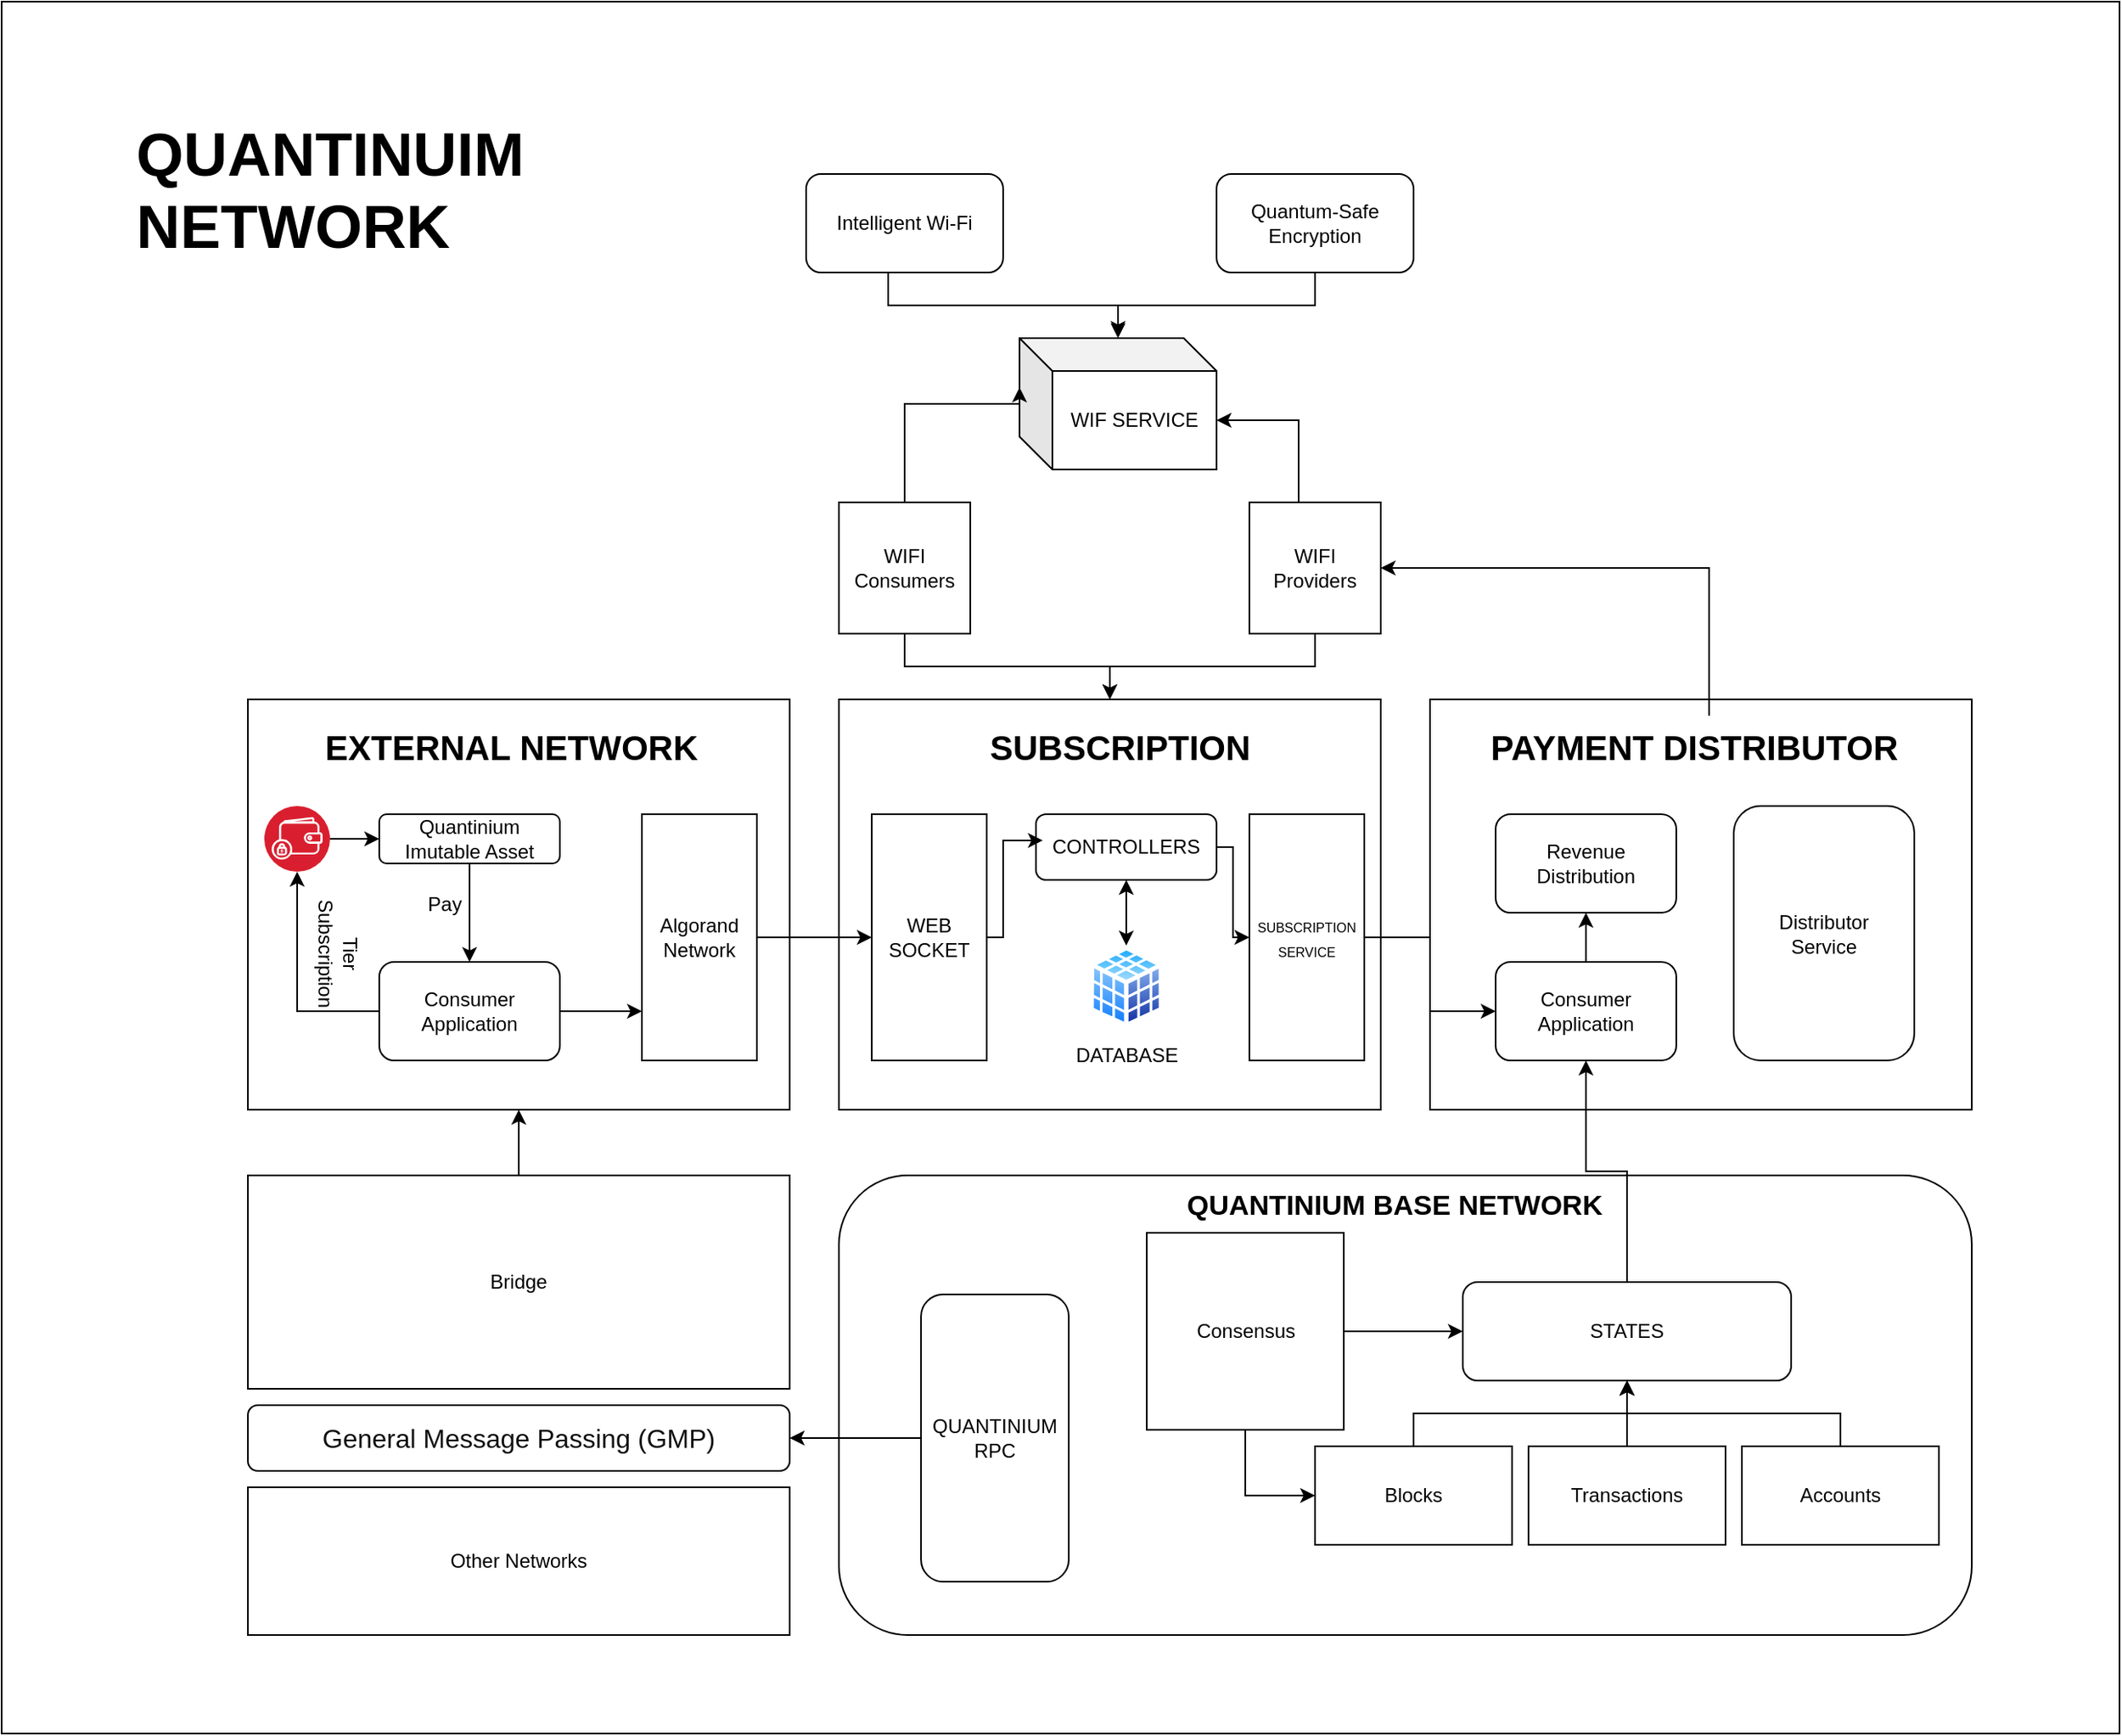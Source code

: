 <mxfile version="24.7.6">
  <diagram name="Page-1" id="238rUeQwhfSeOOqvywA4">
    <mxGraphModel dx="3524" dy="2454" grid="1" gridSize="10" guides="1" tooltips="1" connect="1" arrows="1" fold="1" page="1" pageScale="1" pageWidth="850" pageHeight="1100" math="0" shadow="0">
      <root>
        <mxCell id="0" />
        <mxCell id="1" parent="0" />
        <mxCell id="r4k54PH9zmOksumeJLMc-48" value="" style="rounded=0;whiteSpace=wrap;html=1;" vertex="1" parent="1">
          <mxGeometry x="-620" y="-1090" width="1290" height="1055" as="geometry" />
        </mxCell>
        <mxCell id="r4k54PH9zmOksumeJLMc-3" style="edgeStyle=orthogonalEdgeStyle;rounded=0;orthogonalLoop=1;jettySize=auto;html=1;" edge="1" parent="1" source="r4k54PH9zmOksumeJLMc-1" target="r4k54PH9zmOksumeJLMc-2">
          <mxGeometry relative="1" as="geometry" />
        </mxCell>
        <mxCell id="r4k54PH9zmOksumeJLMc-1" value="Quantum-Safe Encryption" style="rounded=1;whiteSpace=wrap;html=1;" vertex="1" parent="1">
          <mxGeometry x="120" y="-985" width="120" height="60" as="geometry" />
        </mxCell>
        <mxCell id="r4k54PH9zmOksumeJLMc-2" value="WIF SERVICE" style="shape=cube;whiteSpace=wrap;html=1;boundedLbl=1;backgroundOutline=1;darkOpacity=0.05;darkOpacity2=0.1;" vertex="1" parent="1">
          <mxGeometry y="-885" width="120" height="80" as="geometry" />
        </mxCell>
        <mxCell id="r4k54PH9zmOksumeJLMc-4" value="Intelligent Wi-Fi" style="rounded=1;whiteSpace=wrap;html=1;" vertex="1" parent="1">
          <mxGeometry x="-130" y="-985" width="120" height="60" as="geometry" />
        </mxCell>
        <mxCell id="r4k54PH9zmOksumeJLMc-5" style="edgeStyle=orthogonalEdgeStyle;rounded=0;orthogonalLoop=1;jettySize=auto;html=1;entryX=0.5;entryY=-0.017;entryDx=0;entryDy=0;entryPerimeter=0;" edge="1" parent="1" source="r4k54PH9zmOksumeJLMc-4" target="r4k54PH9zmOksumeJLMc-2">
          <mxGeometry relative="1" as="geometry">
            <Array as="points">
              <mxPoint x="-80" y="-905" />
              <mxPoint x="60" y="-905" />
            </Array>
          </mxGeometry>
        </mxCell>
        <mxCell id="r4k54PH9zmOksumeJLMc-42" style="edgeStyle=orthogonalEdgeStyle;rounded=0;orthogonalLoop=1;jettySize=auto;html=1;entryX=0.5;entryY=0;entryDx=0;entryDy=0;" edge="1" parent="1" source="r4k54PH9zmOksumeJLMc-6" target="r4k54PH9zmOksumeJLMc-8">
          <mxGeometry relative="1" as="geometry" />
        </mxCell>
        <mxCell id="r4k54PH9zmOksumeJLMc-6" value="WIFI Providers" style="whiteSpace=wrap;html=1;aspect=fixed;" vertex="1" parent="1">
          <mxGeometry x="140" y="-785" width="80" height="80" as="geometry" />
        </mxCell>
        <mxCell id="r4k54PH9zmOksumeJLMc-36" style="edgeStyle=orthogonalEdgeStyle;rounded=0;orthogonalLoop=1;jettySize=auto;html=1;entryX=0.5;entryY=0;entryDx=0;entryDy=0;" edge="1" parent="1" source="r4k54PH9zmOksumeJLMc-7" target="r4k54PH9zmOksumeJLMc-8">
          <mxGeometry relative="1" as="geometry" />
        </mxCell>
        <mxCell id="r4k54PH9zmOksumeJLMc-7" value="WIFI&lt;br&gt;Consumers" style="whiteSpace=wrap;html=1;aspect=fixed;" vertex="1" parent="1">
          <mxGeometry x="-110" y="-785" width="80" height="80" as="geometry" />
        </mxCell>
        <mxCell id="r4k54PH9zmOksumeJLMc-8" value="" style="rounded=0;whiteSpace=wrap;html=1;" vertex="1" parent="1">
          <mxGeometry x="-110" y="-665" width="330" height="250" as="geometry" />
        </mxCell>
        <mxCell id="r4k54PH9zmOksumeJLMc-9" value="&lt;h1 style=&quot;margin-top: 0px; font-size: 21px;&quot;&gt;&lt;font style=&quot;font-size: 21px;&quot;&gt;SUBSCRIPTION&lt;/font&gt;&lt;/h1&gt;&lt;p style=&quot;font-size: 21px;&quot;&gt;&lt;br&gt;&lt;/p&gt;" style="text;html=1;whiteSpace=wrap;overflow=hidden;rounded=0;" vertex="1" parent="1">
          <mxGeometry x="-20" y="-655" width="160" height="40" as="geometry" />
        </mxCell>
        <mxCell id="r4k54PH9zmOksumeJLMc-10" value="" style="rounded=0;whiteSpace=wrap;html=1;" vertex="1" parent="1">
          <mxGeometry x="-470" y="-665" width="330" height="250" as="geometry" />
        </mxCell>
        <mxCell id="r4k54PH9zmOksumeJLMc-11" value="&lt;h1 style=&quot;margin-top: 0px; font-size: 21px;&quot;&gt;EXTERNAL NETWORK&lt;/h1&gt;" style="text;html=1;whiteSpace=wrap;overflow=hidden;rounded=0;" vertex="1" parent="1">
          <mxGeometry x="-425" y="-655" width="240" height="40" as="geometry" />
        </mxCell>
        <mxCell id="r4k54PH9zmOksumeJLMc-12" value="" style="rounded=0;whiteSpace=wrap;html=1;" vertex="1" parent="1">
          <mxGeometry x="250" y="-665" width="330" height="250" as="geometry" />
        </mxCell>
        <mxCell id="r4k54PH9zmOksumeJLMc-43" style="edgeStyle=orthogonalEdgeStyle;rounded=0;orthogonalLoop=1;jettySize=auto;html=1;entryX=1;entryY=0.5;entryDx=0;entryDy=0;" edge="1" parent="1" source="r4k54PH9zmOksumeJLMc-13" target="r4k54PH9zmOksumeJLMc-6">
          <mxGeometry relative="1" as="geometry">
            <Array as="points">
              <mxPoint x="420" y="-745" />
            </Array>
          </mxGeometry>
        </mxCell>
        <mxCell id="r4k54PH9zmOksumeJLMc-13" value="&lt;h1 style=&quot;margin-top: 0px; font-size: 21px;&quot;&gt;PAYMENT DISTRIBUTOR&lt;/h1&gt;" style="text;html=1;whiteSpace=wrap;overflow=hidden;rounded=0;" vertex="1" parent="1">
          <mxGeometry x="285" y="-655" width="260" height="40" as="geometry" />
        </mxCell>
        <mxCell id="r4k54PH9zmOksumeJLMc-14" style="edgeStyle=orthogonalEdgeStyle;rounded=0;orthogonalLoop=1;jettySize=auto;html=1;entryX=0;entryY=0;entryDx=0;entryDy=30;entryPerimeter=0;" edge="1" parent="1" source="r4k54PH9zmOksumeJLMc-7" target="r4k54PH9zmOksumeJLMc-2">
          <mxGeometry relative="1" as="geometry">
            <Array as="points">
              <mxPoint x="-70" y="-845" />
              <mxPoint y="-845" />
            </Array>
          </mxGeometry>
        </mxCell>
        <mxCell id="r4k54PH9zmOksumeJLMc-16" style="edgeStyle=orthogonalEdgeStyle;rounded=0;orthogonalLoop=1;jettySize=auto;html=1;entryX=0;entryY=0;entryDx=120;entryDy=50;entryPerimeter=0;" edge="1" parent="1" source="r4k54PH9zmOksumeJLMc-6" target="r4k54PH9zmOksumeJLMc-2">
          <mxGeometry relative="1" as="geometry">
            <Array as="points">
              <mxPoint x="170" y="-835" />
            </Array>
          </mxGeometry>
        </mxCell>
        <mxCell id="r4k54PH9zmOksumeJLMc-20" value="" style="edgeStyle=orthogonalEdgeStyle;rounded=0;orthogonalLoop=1;jettySize=auto;html=1;" edge="1" parent="1" source="r4k54PH9zmOksumeJLMc-17" target="r4k54PH9zmOksumeJLMc-18">
          <mxGeometry relative="1" as="geometry" />
        </mxCell>
        <mxCell id="r4k54PH9zmOksumeJLMc-17" value="Quantinium&lt;br&gt;Imutable Asset" style="rounded=1;whiteSpace=wrap;html=1;" vertex="1" parent="1">
          <mxGeometry x="-390" y="-595" width="110" height="30" as="geometry" />
        </mxCell>
        <mxCell id="r4k54PH9zmOksumeJLMc-24" style="edgeStyle=orthogonalEdgeStyle;rounded=0;orthogonalLoop=1;jettySize=auto;html=1;entryX=0.5;entryY=1;entryDx=0;entryDy=0;" edge="1" parent="1" source="r4k54PH9zmOksumeJLMc-18" target="r4k54PH9zmOksumeJLMc-22">
          <mxGeometry relative="1" as="geometry" />
        </mxCell>
        <mxCell id="r4k54PH9zmOksumeJLMc-26" value="" style="edgeStyle=orthogonalEdgeStyle;rounded=0;orthogonalLoop=1;jettySize=auto;html=1;" edge="1" parent="1" source="r4k54PH9zmOksumeJLMc-18" target="r4k54PH9zmOksumeJLMc-25">
          <mxGeometry relative="1" as="geometry">
            <Array as="points">
              <mxPoint x="-240" y="-475" />
              <mxPoint x="-240" y="-475" />
            </Array>
          </mxGeometry>
        </mxCell>
        <mxCell id="r4k54PH9zmOksumeJLMc-18" value="Consumer Application" style="rounded=1;whiteSpace=wrap;html=1;" vertex="1" parent="1">
          <mxGeometry x="-390" y="-505" width="110" height="60" as="geometry" />
        </mxCell>
        <mxCell id="r4k54PH9zmOksumeJLMc-23" value="" style="edgeStyle=orthogonalEdgeStyle;rounded=0;orthogonalLoop=1;jettySize=auto;html=1;" edge="1" parent="1" source="r4k54PH9zmOksumeJLMc-22" target="r4k54PH9zmOksumeJLMc-17">
          <mxGeometry relative="1" as="geometry" />
        </mxCell>
        <mxCell id="r4k54PH9zmOksumeJLMc-22" value="" style="image;aspect=fixed;perimeter=ellipsePerimeter;html=1;align=center;shadow=0;dashed=0;fontColor=#4277BB;labelBackgroundColor=default;fontSize=12;spacingTop=3;image=img/lib/ibm/blockchain/wallet.svg;" vertex="1" parent="1">
          <mxGeometry x="-460" y="-600" width="40" height="40" as="geometry" />
        </mxCell>
        <mxCell id="r4k54PH9zmOksumeJLMc-30" style="edgeStyle=orthogonalEdgeStyle;rounded=0;orthogonalLoop=1;jettySize=auto;html=1;entryX=0;entryY=0.5;entryDx=0;entryDy=0;" edge="1" parent="1" source="r4k54PH9zmOksumeJLMc-25" target="r4k54PH9zmOksumeJLMc-29">
          <mxGeometry relative="1" as="geometry" />
        </mxCell>
        <mxCell id="r4k54PH9zmOksumeJLMc-25" value="Algorand&lt;br&gt;Network" style="rounded=0;whiteSpace=wrap;html=1;" vertex="1" parent="1">
          <mxGeometry x="-230" y="-595" width="70" height="150" as="geometry" />
        </mxCell>
        <mxCell id="r4k54PH9zmOksumeJLMc-27" value="Pay" style="text;html=1;align=center;verticalAlign=middle;whiteSpace=wrap;rounded=0;" vertex="1" parent="1">
          <mxGeometry x="-380" y="-555" width="60" height="30" as="geometry" />
        </mxCell>
        <mxCell id="r4k54PH9zmOksumeJLMc-28" value="Tier Subscription" style="text;html=1;align=center;verticalAlign=middle;whiteSpace=wrap;rounded=0;rotation=90;" vertex="1" parent="1">
          <mxGeometry x="-450" y="-525" width="70" height="30" as="geometry" />
        </mxCell>
        <mxCell id="r4k54PH9zmOksumeJLMc-29" value="WEB&lt;br&gt;SOCKET" style="rounded=0;whiteSpace=wrap;html=1;" vertex="1" parent="1">
          <mxGeometry x="-90" y="-595" width="70" height="150" as="geometry" />
        </mxCell>
        <mxCell id="r4k54PH9zmOksumeJLMc-31" value="DATABASE" style="image;aspect=fixed;perimeter=ellipsePerimeter;html=1;align=center;shadow=0;dashed=0;spacingTop=3;image=img/lib/active_directory/database_cube.svg;" vertex="1" parent="1">
          <mxGeometry x="42.5" y="-515" width="45" height="50" as="geometry" />
        </mxCell>
        <mxCell id="r4k54PH9zmOksumeJLMc-34" value="" style="edgeStyle=orthogonalEdgeStyle;rounded=0;orthogonalLoop=1;jettySize=auto;html=1;startArrow=classic;startFill=1;" edge="1" parent="1" source="r4k54PH9zmOksumeJLMc-32" target="r4k54PH9zmOksumeJLMc-31">
          <mxGeometry relative="1" as="geometry" />
        </mxCell>
        <mxCell id="r4k54PH9zmOksumeJLMc-38" value="" style="edgeStyle=orthogonalEdgeStyle;rounded=0;orthogonalLoop=1;jettySize=auto;html=1;" edge="1" parent="1" source="r4k54PH9zmOksumeJLMc-32" target="r4k54PH9zmOksumeJLMc-33">
          <mxGeometry relative="1" as="geometry">
            <Array as="points">
              <mxPoint x="130" y="-575" />
              <mxPoint x="130" y="-520" />
            </Array>
          </mxGeometry>
        </mxCell>
        <mxCell id="r4k54PH9zmOksumeJLMc-32" value="CONTROLLERS" style="rounded=1;whiteSpace=wrap;html=1;" vertex="1" parent="1">
          <mxGeometry x="10" y="-595" width="110" height="40" as="geometry" />
        </mxCell>
        <mxCell id="r4k54PH9zmOksumeJLMc-39" style="edgeStyle=orthogonalEdgeStyle;rounded=0;orthogonalLoop=1;jettySize=auto;html=1;" edge="1" parent="1" source="r4k54PH9zmOksumeJLMc-33" target="r4k54PH9zmOksumeJLMc-37">
          <mxGeometry relative="1" as="geometry" />
        </mxCell>
        <mxCell id="r4k54PH9zmOksumeJLMc-33" value="&lt;font style=&quot;font-size: 8px;&quot;&gt;SUBSCRIPTION SERVICE&lt;/font&gt;" style="rounded=0;whiteSpace=wrap;html=1;" vertex="1" parent="1">
          <mxGeometry x="140" y="-595" width="70" height="150" as="geometry" />
        </mxCell>
        <mxCell id="r4k54PH9zmOksumeJLMc-35" style="edgeStyle=orthogonalEdgeStyle;rounded=0;orthogonalLoop=1;jettySize=auto;html=1;entryX=0.038;entryY=0.399;entryDx=0;entryDy=0;entryPerimeter=0;" edge="1" parent="1" source="r4k54PH9zmOksumeJLMc-29" target="r4k54PH9zmOksumeJLMc-32">
          <mxGeometry relative="1" as="geometry">
            <Array as="points">
              <mxPoint x="-10" y="-520" />
              <mxPoint x="-10" y="-579" />
            </Array>
          </mxGeometry>
        </mxCell>
        <mxCell id="r4k54PH9zmOksumeJLMc-45" value="" style="edgeStyle=orthogonalEdgeStyle;rounded=0;orthogonalLoop=1;jettySize=auto;html=1;" edge="1" parent="1" source="r4k54PH9zmOksumeJLMc-37" target="r4k54PH9zmOksumeJLMc-40">
          <mxGeometry relative="1" as="geometry" />
        </mxCell>
        <mxCell id="r4k54PH9zmOksumeJLMc-37" value="Consumer Application" style="rounded=1;whiteSpace=wrap;html=1;" vertex="1" parent="1">
          <mxGeometry x="290" y="-505" width="110" height="60" as="geometry" />
        </mxCell>
        <mxCell id="r4k54PH9zmOksumeJLMc-40" value="Revenue Distribution" style="rounded=1;whiteSpace=wrap;html=1;" vertex="1" parent="1">
          <mxGeometry x="290" y="-595" width="110" height="60" as="geometry" />
        </mxCell>
        <mxCell id="r4k54PH9zmOksumeJLMc-41" value="Distributor&lt;br&gt;Service" style="rounded=1;whiteSpace=wrap;html=1;" vertex="1" parent="1">
          <mxGeometry x="435" y="-600" width="110" height="155" as="geometry" />
        </mxCell>
        <mxCell id="r4k54PH9zmOksumeJLMc-46" value="&lt;font style=&quot;font-size: 18px;&quot;&gt;&lt;br&gt;&lt;br&gt;&lt;br&gt;&lt;/font&gt;" style="rounded=1;whiteSpace=wrap;html=1;" vertex="1" parent="1">
          <mxGeometry x="-110" y="-375" width="690" height="280" as="geometry" />
        </mxCell>
        <mxCell id="r4k54PH9zmOksumeJLMc-49" value="&lt;h1 style=&quot;margin-top: 0px; font-size: 37px;&quot;&gt;&lt;font style=&quot;font-size: 37px;&quot;&gt;QUANTINUIM NETWORK&lt;/font&gt;&lt;/h1&gt;&lt;p style=&quot;font-size: 37px;&quot;&gt;&lt;br&gt;&lt;/p&gt;" style="text;html=1;whiteSpace=wrap;overflow=hidden;rounded=0;" vertex="1" parent="1">
          <mxGeometry x="-540" y="-1025" width="250" height="110" as="geometry" />
        </mxCell>
        <mxCell id="r4k54PH9zmOksumeJLMc-52" style="edgeStyle=orthogonalEdgeStyle;rounded=0;orthogonalLoop=1;jettySize=auto;html=1;entryX=0.5;entryY=1;entryDx=0;entryDy=0;" edge="1" parent="1" source="r4k54PH9zmOksumeJLMc-50" target="r4k54PH9zmOksumeJLMc-10">
          <mxGeometry relative="1" as="geometry" />
        </mxCell>
        <mxCell id="r4k54PH9zmOksumeJLMc-50" value="Bridge" style="rounded=0;whiteSpace=wrap;html=1;" vertex="1" parent="1">
          <mxGeometry x="-470" y="-375" width="330" height="130" as="geometry" />
        </mxCell>
        <mxCell id="r4k54PH9zmOksumeJLMc-53" value="&lt;span style=&quot;font-family: &amp;quot;Space Grotesk&amp;quot;, sans-serif; font-size: 16px; text-align: start;&quot;&gt;&lt;font style=&quot;&quot; color=&quot;#111111&quot;&gt;General Message Passing (GMP)&lt;/font&gt;&lt;/span&gt;" style="rounded=1;whiteSpace=wrap;html=1;" vertex="1" parent="1">
          <mxGeometry x="-470" y="-235" width="330" height="40" as="geometry" />
        </mxCell>
        <mxCell id="r4k54PH9zmOksumeJLMc-54" value="Other Networks" style="rounded=0;whiteSpace=wrap;html=1;" vertex="1" parent="1">
          <mxGeometry x="-470" y="-185" width="330" height="90" as="geometry" />
        </mxCell>
        <mxCell id="r4k54PH9zmOksumeJLMc-57" style="edgeStyle=orthogonalEdgeStyle;rounded=0;orthogonalLoop=1;jettySize=auto;html=1;" edge="1" parent="1" source="r4k54PH9zmOksumeJLMc-55" target="r4k54PH9zmOksumeJLMc-53">
          <mxGeometry relative="1" as="geometry" />
        </mxCell>
        <mxCell id="r4k54PH9zmOksumeJLMc-55" value="QUANTINIUM&lt;br&gt;RPC" style="rounded=1;whiteSpace=wrap;html=1;" vertex="1" parent="1">
          <mxGeometry x="-60" y="-302.5" width="90" height="175" as="geometry" />
        </mxCell>
        <mxCell id="r4k54PH9zmOksumeJLMc-69" style="edgeStyle=orthogonalEdgeStyle;rounded=0;orthogonalLoop=1;jettySize=auto;html=1;entryX=0.5;entryY=1;entryDx=0;entryDy=0;" edge="1" parent="1" source="r4k54PH9zmOksumeJLMc-58" target="r4k54PH9zmOksumeJLMc-37">
          <mxGeometry relative="1" as="geometry" />
        </mxCell>
        <mxCell id="r4k54PH9zmOksumeJLMc-58" value="STATES" style="rounded=1;whiteSpace=wrap;html=1;" vertex="1" parent="1">
          <mxGeometry x="270" y="-310" width="200" height="60" as="geometry" />
        </mxCell>
        <mxCell id="r4k54PH9zmOksumeJLMc-64" style="edgeStyle=orthogonalEdgeStyle;rounded=0;orthogonalLoop=1;jettySize=auto;html=1;entryX=0;entryY=0.5;entryDx=0;entryDy=0;" edge="1" parent="1" source="r4k54PH9zmOksumeJLMc-59" target="r4k54PH9zmOksumeJLMc-58">
          <mxGeometry relative="1" as="geometry" />
        </mxCell>
        <mxCell id="r4k54PH9zmOksumeJLMc-68" style="edgeStyle=orthogonalEdgeStyle;rounded=0;orthogonalLoop=1;jettySize=auto;html=1;entryX=0;entryY=0.5;entryDx=0;entryDy=0;" edge="1" parent="1" source="r4k54PH9zmOksumeJLMc-59" target="r4k54PH9zmOksumeJLMc-62">
          <mxGeometry relative="1" as="geometry" />
        </mxCell>
        <mxCell id="r4k54PH9zmOksumeJLMc-59" value="Consensus" style="whiteSpace=wrap;html=1;aspect=fixed;" vertex="1" parent="1">
          <mxGeometry x="77.5" y="-340" width="120" height="120" as="geometry" />
        </mxCell>
        <mxCell id="r4k54PH9zmOksumeJLMc-67" style="edgeStyle=orthogonalEdgeStyle;rounded=0;orthogonalLoop=1;jettySize=auto;html=1;entryX=0.5;entryY=1;entryDx=0;entryDy=0;" edge="1" parent="1" source="r4k54PH9zmOksumeJLMc-60" target="r4k54PH9zmOksumeJLMc-58">
          <mxGeometry relative="1" as="geometry" />
        </mxCell>
        <mxCell id="r4k54PH9zmOksumeJLMc-60" value="Accounts" style="rounded=0;whiteSpace=wrap;html=1;" vertex="1" parent="1">
          <mxGeometry x="440" y="-210" width="120" height="60" as="geometry" />
        </mxCell>
        <mxCell id="r4k54PH9zmOksumeJLMc-66" value="" style="edgeStyle=orthogonalEdgeStyle;rounded=0;orthogonalLoop=1;jettySize=auto;html=1;" edge="1" parent="1" source="r4k54PH9zmOksumeJLMc-61" target="r4k54PH9zmOksumeJLMc-58">
          <mxGeometry relative="1" as="geometry" />
        </mxCell>
        <mxCell id="r4k54PH9zmOksumeJLMc-61" value="Transactions" style="rounded=0;whiteSpace=wrap;html=1;" vertex="1" parent="1">
          <mxGeometry x="310" y="-210" width="120" height="60" as="geometry" />
        </mxCell>
        <mxCell id="r4k54PH9zmOksumeJLMc-65" style="edgeStyle=orthogonalEdgeStyle;rounded=0;orthogonalLoop=1;jettySize=auto;html=1;" edge="1" parent="1" source="r4k54PH9zmOksumeJLMc-62" target="r4k54PH9zmOksumeJLMc-58">
          <mxGeometry relative="1" as="geometry" />
        </mxCell>
        <mxCell id="r4k54PH9zmOksumeJLMc-62" value="Blocks" style="rounded=0;whiteSpace=wrap;html=1;" vertex="1" parent="1">
          <mxGeometry x="180" y="-210" width="120" height="60" as="geometry" />
        </mxCell>
        <mxCell id="r4k54PH9zmOksumeJLMc-70" value="&lt;h1 style=&quot;margin-top: 0px;&quot;&gt;&lt;span style=&quot;background-color: initial;&quot;&gt;&lt;font style=&quot;font-size: 17px;&quot;&gt;QUANTINIUM BASE NETWORK&lt;/font&gt;&lt;/span&gt;&lt;br&gt;&lt;/h1&gt;" style="text;html=1;whiteSpace=wrap;overflow=hidden;rounded=0;" vertex="1" parent="1">
          <mxGeometry x="100" y="-380" width="370" height="40" as="geometry" />
        </mxCell>
      </root>
    </mxGraphModel>
  </diagram>
</mxfile>
